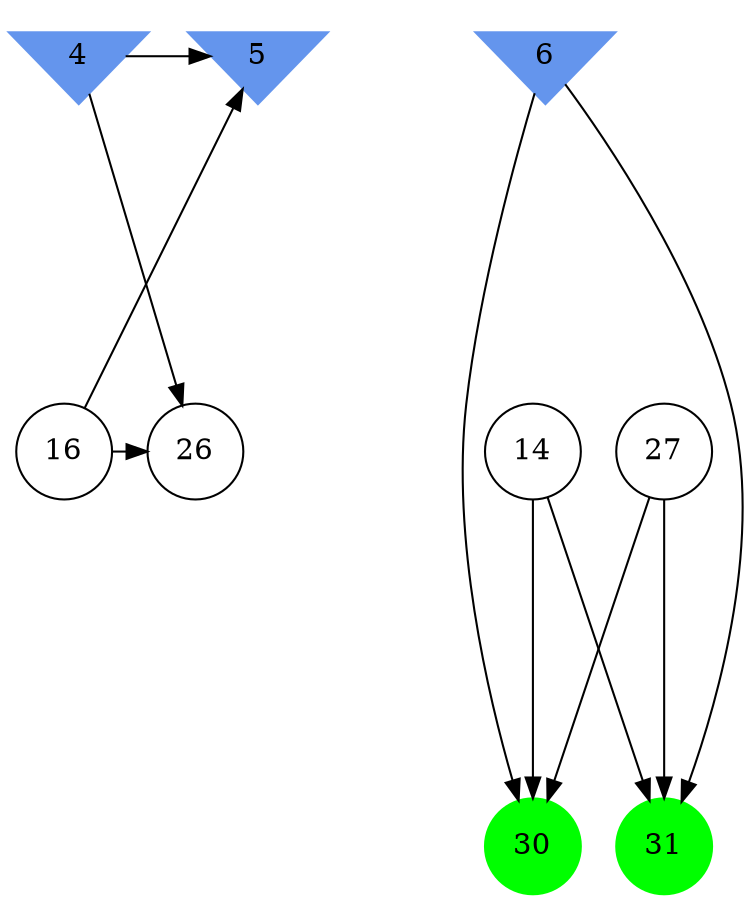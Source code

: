 digraph brain {
	ranksep=2.0;
	4 [shape=invtriangle,style=filled,color=cornflowerblue];
	5 [shape=invtriangle,style=filled,color=cornflowerblue];
	6 [shape=invtriangle,style=filled,color=cornflowerblue];
	14 [shape=circle,color=black];
	16 [shape=circle,color=black];
	26 [shape=circle,color=black];
	27 [shape=circle,color=black];
	30 [shape=circle,style=filled,color=green];
	31 [shape=circle,style=filled,color=green];
	4	->	5;
	4	->	26;
	16	->	5;
	16	->	26;
	6	->	31;
	6	->	30;
	27	->	31;
	27	->	30;
	14	->	31;
	14	->	30;
	{ rank=same; 4; 5; 6; }
	{ rank=same; 14; 16; 26; 27; }
	{ rank=same; 30; 31; }
}
